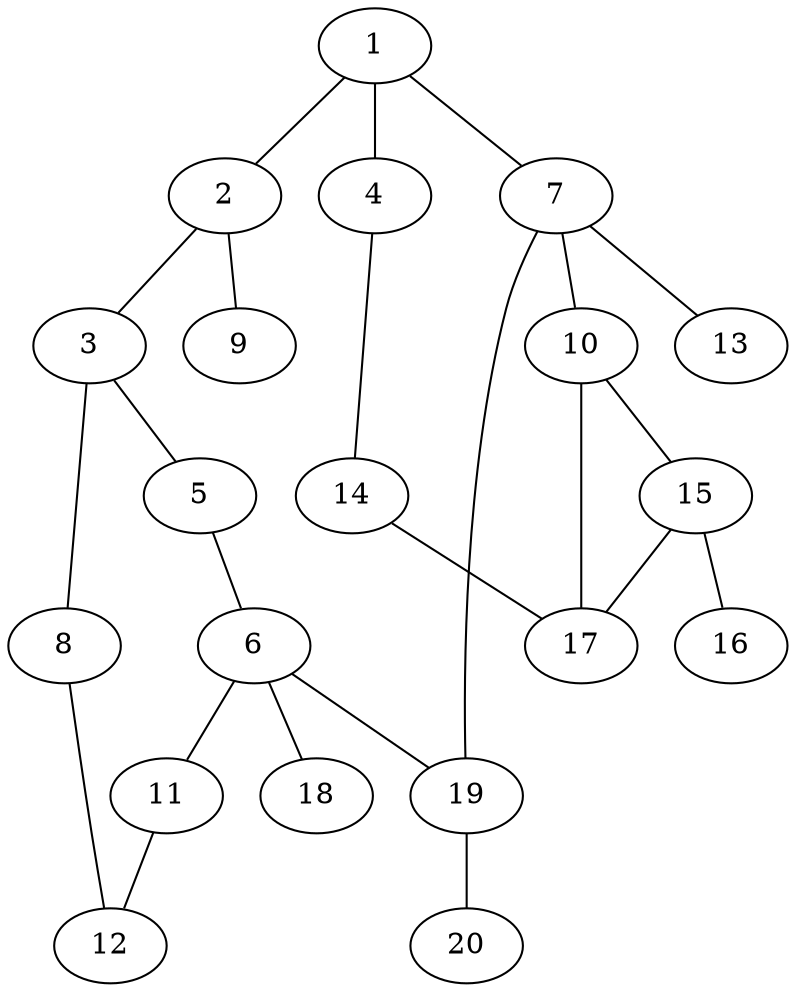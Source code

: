 graph graphname {1--2
1--4
1--7
2--3
2--9
3--5
3--8
4--14
5--6
6--11
6--18
6--19
7--10
7--13
7--19
8--12
10--15
10--17
11--12
14--17
15--16
15--17
19--20
}